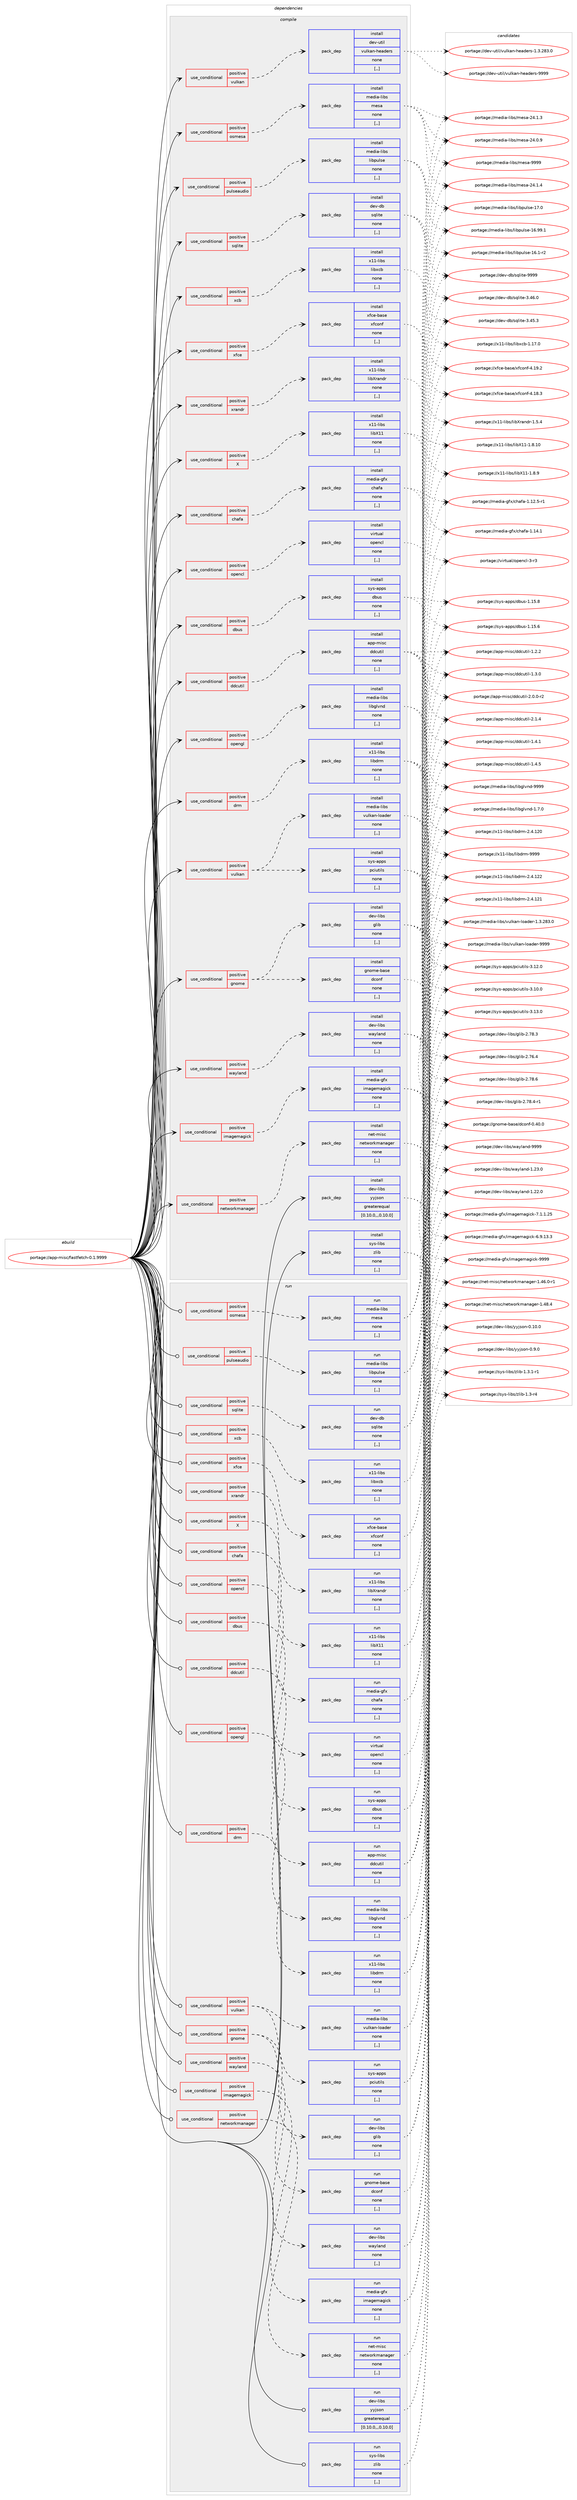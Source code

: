 digraph prolog {

# *************
# Graph options
# *************

newrank=true;
concentrate=true;
compound=true;
graph [rankdir=LR,fontname=Helvetica,fontsize=10,ranksep=1.5];#, ranksep=2.5, nodesep=0.2];
edge  [arrowhead=vee];
node  [fontname=Helvetica,fontsize=10];

# **********
# The ebuild
# **********

subgraph cluster_leftcol {
color=gray;
label=<<i>ebuild</i>>;
id [label="portage://app-misc/fastfetch-0.1.9999", color=red, width=4, href="../app-misc/fastfetch-0.1.9999.svg"];
}

# ****************
# The dependencies
# ****************

subgraph cluster_midcol {
color=gray;
label=<<i>dependencies</i>>;
subgraph cluster_compile {
fillcolor="#eeeeee";
style=filled;
label=<<i>compile</i>>;
subgraph cond11934 {
dependency41183 [label=<<TABLE BORDER="0" CELLBORDER="1" CELLSPACING="0" CELLPADDING="4"><TR><TD ROWSPAN="3" CELLPADDING="10">use_conditional</TD></TR><TR><TD>positive</TD></TR><TR><TD>X</TD></TR></TABLE>>, shape=none, color=red];
subgraph pack28857 {
dependency41184 [label=<<TABLE BORDER="0" CELLBORDER="1" CELLSPACING="0" CELLPADDING="4" WIDTH="220"><TR><TD ROWSPAN="6" CELLPADDING="30">pack_dep</TD></TR><TR><TD WIDTH="110">install</TD></TR><TR><TD>x11-libs</TD></TR><TR><TD>libX11</TD></TR><TR><TD>none</TD></TR><TR><TD>[,,]</TD></TR></TABLE>>, shape=none, color=blue];
}
dependency41183:e -> dependency41184:w [weight=20,style="dashed",arrowhead="vee"];
}
id:e -> dependency41183:w [weight=20,style="solid",arrowhead="vee"];
subgraph cond11935 {
dependency41185 [label=<<TABLE BORDER="0" CELLBORDER="1" CELLSPACING="0" CELLPADDING="4"><TR><TD ROWSPAN="3" CELLPADDING="10">use_conditional</TD></TR><TR><TD>positive</TD></TR><TR><TD>chafa</TD></TR></TABLE>>, shape=none, color=red];
subgraph pack28858 {
dependency41186 [label=<<TABLE BORDER="0" CELLBORDER="1" CELLSPACING="0" CELLPADDING="4" WIDTH="220"><TR><TD ROWSPAN="6" CELLPADDING="30">pack_dep</TD></TR><TR><TD WIDTH="110">install</TD></TR><TR><TD>media-gfx</TD></TR><TR><TD>chafa</TD></TR><TR><TD>none</TD></TR><TR><TD>[,,]</TD></TR></TABLE>>, shape=none, color=blue];
}
dependency41185:e -> dependency41186:w [weight=20,style="dashed",arrowhead="vee"];
}
id:e -> dependency41185:w [weight=20,style="solid",arrowhead="vee"];
subgraph cond11936 {
dependency41187 [label=<<TABLE BORDER="0" CELLBORDER="1" CELLSPACING="0" CELLPADDING="4"><TR><TD ROWSPAN="3" CELLPADDING="10">use_conditional</TD></TR><TR><TD>positive</TD></TR><TR><TD>dbus</TD></TR></TABLE>>, shape=none, color=red];
subgraph pack28859 {
dependency41188 [label=<<TABLE BORDER="0" CELLBORDER="1" CELLSPACING="0" CELLPADDING="4" WIDTH="220"><TR><TD ROWSPAN="6" CELLPADDING="30">pack_dep</TD></TR><TR><TD WIDTH="110">install</TD></TR><TR><TD>sys-apps</TD></TR><TR><TD>dbus</TD></TR><TR><TD>none</TD></TR><TR><TD>[,,]</TD></TR></TABLE>>, shape=none, color=blue];
}
dependency41187:e -> dependency41188:w [weight=20,style="dashed",arrowhead="vee"];
}
id:e -> dependency41187:w [weight=20,style="solid",arrowhead="vee"];
subgraph cond11937 {
dependency41189 [label=<<TABLE BORDER="0" CELLBORDER="1" CELLSPACING="0" CELLPADDING="4"><TR><TD ROWSPAN="3" CELLPADDING="10">use_conditional</TD></TR><TR><TD>positive</TD></TR><TR><TD>ddcutil</TD></TR></TABLE>>, shape=none, color=red];
subgraph pack28860 {
dependency41190 [label=<<TABLE BORDER="0" CELLBORDER="1" CELLSPACING="0" CELLPADDING="4" WIDTH="220"><TR><TD ROWSPAN="6" CELLPADDING="30">pack_dep</TD></TR><TR><TD WIDTH="110">install</TD></TR><TR><TD>app-misc</TD></TR><TR><TD>ddcutil</TD></TR><TR><TD>none</TD></TR><TR><TD>[,,]</TD></TR></TABLE>>, shape=none, color=blue];
}
dependency41189:e -> dependency41190:w [weight=20,style="dashed",arrowhead="vee"];
}
id:e -> dependency41189:w [weight=20,style="solid",arrowhead="vee"];
subgraph cond11938 {
dependency41191 [label=<<TABLE BORDER="0" CELLBORDER="1" CELLSPACING="0" CELLPADDING="4"><TR><TD ROWSPAN="3" CELLPADDING="10">use_conditional</TD></TR><TR><TD>positive</TD></TR><TR><TD>drm</TD></TR></TABLE>>, shape=none, color=red];
subgraph pack28861 {
dependency41192 [label=<<TABLE BORDER="0" CELLBORDER="1" CELLSPACING="0" CELLPADDING="4" WIDTH="220"><TR><TD ROWSPAN="6" CELLPADDING="30">pack_dep</TD></TR><TR><TD WIDTH="110">install</TD></TR><TR><TD>x11-libs</TD></TR><TR><TD>libdrm</TD></TR><TR><TD>none</TD></TR><TR><TD>[,,]</TD></TR></TABLE>>, shape=none, color=blue];
}
dependency41191:e -> dependency41192:w [weight=20,style="dashed",arrowhead="vee"];
}
id:e -> dependency41191:w [weight=20,style="solid",arrowhead="vee"];
subgraph cond11939 {
dependency41193 [label=<<TABLE BORDER="0" CELLBORDER="1" CELLSPACING="0" CELLPADDING="4"><TR><TD ROWSPAN="3" CELLPADDING="10">use_conditional</TD></TR><TR><TD>positive</TD></TR><TR><TD>gnome</TD></TR></TABLE>>, shape=none, color=red];
subgraph pack28862 {
dependency41194 [label=<<TABLE BORDER="0" CELLBORDER="1" CELLSPACING="0" CELLPADDING="4" WIDTH="220"><TR><TD ROWSPAN="6" CELLPADDING="30">pack_dep</TD></TR><TR><TD WIDTH="110">install</TD></TR><TR><TD>dev-libs</TD></TR><TR><TD>glib</TD></TR><TR><TD>none</TD></TR><TR><TD>[,,]</TD></TR></TABLE>>, shape=none, color=blue];
}
dependency41193:e -> dependency41194:w [weight=20,style="dashed",arrowhead="vee"];
subgraph pack28863 {
dependency41195 [label=<<TABLE BORDER="0" CELLBORDER="1" CELLSPACING="0" CELLPADDING="4" WIDTH="220"><TR><TD ROWSPAN="6" CELLPADDING="30">pack_dep</TD></TR><TR><TD WIDTH="110">install</TD></TR><TR><TD>gnome-base</TD></TR><TR><TD>dconf</TD></TR><TR><TD>none</TD></TR><TR><TD>[,,]</TD></TR></TABLE>>, shape=none, color=blue];
}
dependency41193:e -> dependency41195:w [weight=20,style="dashed",arrowhead="vee"];
}
id:e -> dependency41193:w [weight=20,style="solid",arrowhead="vee"];
subgraph cond11940 {
dependency41196 [label=<<TABLE BORDER="0" CELLBORDER="1" CELLSPACING="0" CELLPADDING="4"><TR><TD ROWSPAN="3" CELLPADDING="10">use_conditional</TD></TR><TR><TD>positive</TD></TR><TR><TD>imagemagick</TD></TR></TABLE>>, shape=none, color=red];
subgraph pack28864 {
dependency41197 [label=<<TABLE BORDER="0" CELLBORDER="1" CELLSPACING="0" CELLPADDING="4" WIDTH="220"><TR><TD ROWSPAN="6" CELLPADDING="30">pack_dep</TD></TR><TR><TD WIDTH="110">install</TD></TR><TR><TD>media-gfx</TD></TR><TR><TD>imagemagick</TD></TR><TR><TD>none</TD></TR><TR><TD>[,,]</TD></TR></TABLE>>, shape=none, color=blue];
}
dependency41196:e -> dependency41197:w [weight=20,style="dashed",arrowhead="vee"];
}
id:e -> dependency41196:w [weight=20,style="solid",arrowhead="vee"];
subgraph cond11941 {
dependency41198 [label=<<TABLE BORDER="0" CELLBORDER="1" CELLSPACING="0" CELLPADDING="4"><TR><TD ROWSPAN="3" CELLPADDING="10">use_conditional</TD></TR><TR><TD>positive</TD></TR><TR><TD>networkmanager</TD></TR></TABLE>>, shape=none, color=red];
subgraph pack28865 {
dependency41199 [label=<<TABLE BORDER="0" CELLBORDER="1" CELLSPACING="0" CELLPADDING="4" WIDTH="220"><TR><TD ROWSPAN="6" CELLPADDING="30">pack_dep</TD></TR><TR><TD WIDTH="110">install</TD></TR><TR><TD>net-misc</TD></TR><TR><TD>networkmanager</TD></TR><TR><TD>none</TD></TR><TR><TD>[,,]</TD></TR></TABLE>>, shape=none, color=blue];
}
dependency41198:e -> dependency41199:w [weight=20,style="dashed",arrowhead="vee"];
}
id:e -> dependency41198:w [weight=20,style="solid",arrowhead="vee"];
subgraph cond11942 {
dependency41200 [label=<<TABLE BORDER="0" CELLBORDER="1" CELLSPACING="0" CELLPADDING="4"><TR><TD ROWSPAN="3" CELLPADDING="10">use_conditional</TD></TR><TR><TD>positive</TD></TR><TR><TD>opencl</TD></TR></TABLE>>, shape=none, color=red];
subgraph pack28866 {
dependency41201 [label=<<TABLE BORDER="0" CELLBORDER="1" CELLSPACING="0" CELLPADDING="4" WIDTH="220"><TR><TD ROWSPAN="6" CELLPADDING="30">pack_dep</TD></TR><TR><TD WIDTH="110">install</TD></TR><TR><TD>virtual</TD></TR><TR><TD>opencl</TD></TR><TR><TD>none</TD></TR><TR><TD>[,,]</TD></TR></TABLE>>, shape=none, color=blue];
}
dependency41200:e -> dependency41201:w [weight=20,style="dashed",arrowhead="vee"];
}
id:e -> dependency41200:w [weight=20,style="solid",arrowhead="vee"];
subgraph cond11943 {
dependency41202 [label=<<TABLE BORDER="0" CELLBORDER="1" CELLSPACING="0" CELLPADDING="4"><TR><TD ROWSPAN="3" CELLPADDING="10">use_conditional</TD></TR><TR><TD>positive</TD></TR><TR><TD>opengl</TD></TR></TABLE>>, shape=none, color=red];
subgraph pack28867 {
dependency41203 [label=<<TABLE BORDER="0" CELLBORDER="1" CELLSPACING="0" CELLPADDING="4" WIDTH="220"><TR><TD ROWSPAN="6" CELLPADDING="30">pack_dep</TD></TR><TR><TD WIDTH="110">install</TD></TR><TR><TD>media-libs</TD></TR><TR><TD>libglvnd</TD></TR><TR><TD>none</TD></TR><TR><TD>[,,]</TD></TR></TABLE>>, shape=none, color=blue];
}
dependency41202:e -> dependency41203:w [weight=20,style="dashed",arrowhead="vee"];
}
id:e -> dependency41202:w [weight=20,style="solid",arrowhead="vee"];
subgraph cond11944 {
dependency41204 [label=<<TABLE BORDER="0" CELLBORDER="1" CELLSPACING="0" CELLPADDING="4"><TR><TD ROWSPAN="3" CELLPADDING="10">use_conditional</TD></TR><TR><TD>positive</TD></TR><TR><TD>osmesa</TD></TR></TABLE>>, shape=none, color=red];
subgraph pack28868 {
dependency41205 [label=<<TABLE BORDER="0" CELLBORDER="1" CELLSPACING="0" CELLPADDING="4" WIDTH="220"><TR><TD ROWSPAN="6" CELLPADDING="30">pack_dep</TD></TR><TR><TD WIDTH="110">install</TD></TR><TR><TD>media-libs</TD></TR><TR><TD>mesa</TD></TR><TR><TD>none</TD></TR><TR><TD>[,,]</TD></TR></TABLE>>, shape=none, color=blue];
}
dependency41204:e -> dependency41205:w [weight=20,style="dashed",arrowhead="vee"];
}
id:e -> dependency41204:w [weight=20,style="solid",arrowhead="vee"];
subgraph cond11945 {
dependency41206 [label=<<TABLE BORDER="0" CELLBORDER="1" CELLSPACING="0" CELLPADDING="4"><TR><TD ROWSPAN="3" CELLPADDING="10">use_conditional</TD></TR><TR><TD>positive</TD></TR><TR><TD>pulseaudio</TD></TR></TABLE>>, shape=none, color=red];
subgraph pack28869 {
dependency41207 [label=<<TABLE BORDER="0" CELLBORDER="1" CELLSPACING="0" CELLPADDING="4" WIDTH="220"><TR><TD ROWSPAN="6" CELLPADDING="30">pack_dep</TD></TR><TR><TD WIDTH="110">install</TD></TR><TR><TD>media-libs</TD></TR><TR><TD>libpulse</TD></TR><TR><TD>none</TD></TR><TR><TD>[,,]</TD></TR></TABLE>>, shape=none, color=blue];
}
dependency41206:e -> dependency41207:w [weight=20,style="dashed",arrowhead="vee"];
}
id:e -> dependency41206:w [weight=20,style="solid",arrowhead="vee"];
subgraph cond11946 {
dependency41208 [label=<<TABLE BORDER="0" CELLBORDER="1" CELLSPACING="0" CELLPADDING="4"><TR><TD ROWSPAN="3" CELLPADDING="10">use_conditional</TD></TR><TR><TD>positive</TD></TR><TR><TD>sqlite</TD></TR></TABLE>>, shape=none, color=red];
subgraph pack28870 {
dependency41209 [label=<<TABLE BORDER="0" CELLBORDER="1" CELLSPACING="0" CELLPADDING="4" WIDTH="220"><TR><TD ROWSPAN="6" CELLPADDING="30">pack_dep</TD></TR><TR><TD WIDTH="110">install</TD></TR><TR><TD>dev-db</TD></TR><TR><TD>sqlite</TD></TR><TR><TD>none</TD></TR><TR><TD>[,,]</TD></TR></TABLE>>, shape=none, color=blue];
}
dependency41208:e -> dependency41209:w [weight=20,style="dashed",arrowhead="vee"];
}
id:e -> dependency41208:w [weight=20,style="solid",arrowhead="vee"];
subgraph cond11947 {
dependency41210 [label=<<TABLE BORDER="0" CELLBORDER="1" CELLSPACING="0" CELLPADDING="4"><TR><TD ROWSPAN="3" CELLPADDING="10">use_conditional</TD></TR><TR><TD>positive</TD></TR><TR><TD>vulkan</TD></TR></TABLE>>, shape=none, color=red];
subgraph pack28871 {
dependency41211 [label=<<TABLE BORDER="0" CELLBORDER="1" CELLSPACING="0" CELLPADDING="4" WIDTH="220"><TR><TD ROWSPAN="6" CELLPADDING="30">pack_dep</TD></TR><TR><TD WIDTH="110">install</TD></TR><TR><TD>dev-util</TD></TR><TR><TD>vulkan-headers</TD></TR><TR><TD>none</TD></TR><TR><TD>[,,]</TD></TR></TABLE>>, shape=none, color=blue];
}
dependency41210:e -> dependency41211:w [weight=20,style="dashed",arrowhead="vee"];
}
id:e -> dependency41210:w [weight=20,style="solid",arrowhead="vee"];
subgraph cond11948 {
dependency41212 [label=<<TABLE BORDER="0" CELLBORDER="1" CELLSPACING="0" CELLPADDING="4"><TR><TD ROWSPAN="3" CELLPADDING="10">use_conditional</TD></TR><TR><TD>positive</TD></TR><TR><TD>vulkan</TD></TR></TABLE>>, shape=none, color=red];
subgraph pack28872 {
dependency41213 [label=<<TABLE BORDER="0" CELLBORDER="1" CELLSPACING="0" CELLPADDING="4" WIDTH="220"><TR><TD ROWSPAN="6" CELLPADDING="30">pack_dep</TD></TR><TR><TD WIDTH="110">install</TD></TR><TR><TD>media-libs</TD></TR><TR><TD>vulkan-loader</TD></TR><TR><TD>none</TD></TR><TR><TD>[,,]</TD></TR></TABLE>>, shape=none, color=blue];
}
dependency41212:e -> dependency41213:w [weight=20,style="dashed",arrowhead="vee"];
subgraph pack28873 {
dependency41214 [label=<<TABLE BORDER="0" CELLBORDER="1" CELLSPACING="0" CELLPADDING="4" WIDTH="220"><TR><TD ROWSPAN="6" CELLPADDING="30">pack_dep</TD></TR><TR><TD WIDTH="110">install</TD></TR><TR><TD>sys-apps</TD></TR><TR><TD>pciutils</TD></TR><TR><TD>none</TD></TR><TR><TD>[,,]</TD></TR></TABLE>>, shape=none, color=blue];
}
dependency41212:e -> dependency41214:w [weight=20,style="dashed",arrowhead="vee"];
}
id:e -> dependency41212:w [weight=20,style="solid",arrowhead="vee"];
subgraph cond11949 {
dependency41215 [label=<<TABLE BORDER="0" CELLBORDER="1" CELLSPACING="0" CELLPADDING="4"><TR><TD ROWSPAN="3" CELLPADDING="10">use_conditional</TD></TR><TR><TD>positive</TD></TR><TR><TD>wayland</TD></TR></TABLE>>, shape=none, color=red];
subgraph pack28874 {
dependency41216 [label=<<TABLE BORDER="0" CELLBORDER="1" CELLSPACING="0" CELLPADDING="4" WIDTH="220"><TR><TD ROWSPAN="6" CELLPADDING="30">pack_dep</TD></TR><TR><TD WIDTH="110">install</TD></TR><TR><TD>dev-libs</TD></TR><TR><TD>wayland</TD></TR><TR><TD>none</TD></TR><TR><TD>[,,]</TD></TR></TABLE>>, shape=none, color=blue];
}
dependency41215:e -> dependency41216:w [weight=20,style="dashed",arrowhead="vee"];
}
id:e -> dependency41215:w [weight=20,style="solid",arrowhead="vee"];
subgraph cond11950 {
dependency41217 [label=<<TABLE BORDER="0" CELLBORDER="1" CELLSPACING="0" CELLPADDING="4"><TR><TD ROWSPAN="3" CELLPADDING="10">use_conditional</TD></TR><TR><TD>positive</TD></TR><TR><TD>xcb</TD></TR></TABLE>>, shape=none, color=red];
subgraph pack28875 {
dependency41218 [label=<<TABLE BORDER="0" CELLBORDER="1" CELLSPACING="0" CELLPADDING="4" WIDTH="220"><TR><TD ROWSPAN="6" CELLPADDING="30">pack_dep</TD></TR><TR><TD WIDTH="110">install</TD></TR><TR><TD>x11-libs</TD></TR><TR><TD>libxcb</TD></TR><TR><TD>none</TD></TR><TR><TD>[,,]</TD></TR></TABLE>>, shape=none, color=blue];
}
dependency41217:e -> dependency41218:w [weight=20,style="dashed",arrowhead="vee"];
}
id:e -> dependency41217:w [weight=20,style="solid",arrowhead="vee"];
subgraph cond11951 {
dependency41219 [label=<<TABLE BORDER="0" CELLBORDER="1" CELLSPACING="0" CELLPADDING="4"><TR><TD ROWSPAN="3" CELLPADDING="10">use_conditional</TD></TR><TR><TD>positive</TD></TR><TR><TD>xfce</TD></TR></TABLE>>, shape=none, color=red];
subgraph pack28876 {
dependency41220 [label=<<TABLE BORDER="0" CELLBORDER="1" CELLSPACING="0" CELLPADDING="4" WIDTH="220"><TR><TD ROWSPAN="6" CELLPADDING="30">pack_dep</TD></TR><TR><TD WIDTH="110">install</TD></TR><TR><TD>xfce-base</TD></TR><TR><TD>xfconf</TD></TR><TR><TD>none</TD></TR><TR><TD>[,,]</TD></TR></TABLE>>, shape=none, color=blue];
}
dependency41219:e -> dependency41220:w [weight=20,style="dashed",arrowhead="vee"];
}
id:e -> dependency41219:w [weight=20,style="solid",arrowhead="vee"];
subgraph cond11952 {
dependency41221 [label=<<TABLE BORDER="0" CELLBORDER="1" CELLSPACING="0" CELLPADDING="4"><TR><TD ROWSPAN="3" CELLPADDING="10">use_conditional</TD></TR><TR><TD>positive</TD></TR><TR><TD>xrandr</TD></TR></TABLE>>, shape=none, color=red];
subgraph pack28877 {
dependency41222 [label=<<TABLE BORDER="0" CELLBORDER="1" CELLSPACING="0" CELLPADDING="4" WIDTH="220"><TR><TD ROWSPAN="6" CELLPADDING="30">pack_dep</TD></TR><TR><TD WIDTH="110">install</TD></TR><TR><TD>x11-libs</TD></TR><TR><TD>libXrandr</TD></TR><TR><TD>none</TD></TR><TR><TD>[,,]</TD></TR></TABLE>>, shape=none, color=blue];
}
dependency41221:e -> dependency41222:w [weight=20,style="dashed",arrowhead="vee"];
}
id:e -> dependency41221:w [weight=20,style="solid",arrowhead="vee"];
subgraph pack28878 {
dependency41223 [label=<<TABLE BORDER="0" CELLBORDER="1" CELLSPACING="0" CELLPADDING="4" WIDTH="220"><TR><TD ROWSPAN="6" CELLPADDING="30">pack_dep</TD></TR><TR><TD WIDTH="110">install</TD></TR><TR><TD>dev-libs</TD></TR><TR><TD>yyjson</TD></TR><TR><TD>greaterequal</TD></TR><TR><TD>[0.10.0,,,0.10.0]</TD></TR></TABLE>>, shape=none, color=blue];
}
id:e -> dependency41223:w [weight=20,style="solid",arrowhead="vee"];
subgraph pack28879 {
dependency41224 [label=<<TABLE BORDER="0" CELLBORDER="1" CELLSPACING="0" CELLPADDING="4" WIDTH="220"><TR><TD ROWSPAN="6" CELLPADDING="30">pack_dep</TD></TR><TR><TD WIDTH="110">install</TD></TR><TR><TD>sys-libs</TD></TR><TR><TD>zlib</TD></TR><TR><TD>none</TD></TR><TR><TD>[,,]</TD></TR></TABLE>>, shape=none, color=blue];
}
id:e -> dependency41224:w [weight=20,style="solid",arrowhead="vee"];
}
subgraph cluster_compileandrun {
fillcolor="#eeeeee";
style=filled;
label=<<i>compile and run</i>>;
}
subgraph cluster_run {
fillcolor="#eeeeee";
style=filled;
label=<<i>run</i>>;
subgraph cond11953 {
dependency41225 [label=<<TABLE BORDER="0" CELLBORDER="1" CELLSPACING="0" CELLPADDING="4"><TR><TD ROWSPAN="3" CELLPADDING="10">use_conditional</TD></TR><TR><TD>positive</TD></TR><TR><TD>X</TD></TR></TABLE>>, shape=none, color=red];
subgraph pack28880 {
dependency41226 [label=<<TABLE BORDER="0" CELLBORDER="1" CELLSPACING="0" CELLPADDING="4" WIDTH="220"><TR><TD ROWSPAN="6" CELLPADDING="30">pack_dep</TD></TR><TR><TD WIDTH="110">run</TD></TR><TR><TD>x11-libs</TD></TR><TR><TD>libX11</TD></TR><TR><TD>none</TD></TR><TR><TD>[,,]</TD></TR></TABLE>>, shape=none, color=blue];
}
dependency41225:e -> dependency41226:w [weight=20,style="dashed",arrowhead="vee"];
}
id:e -> dependency41225:w [weight=20,style="solid",arrowhead="odot"];
subgraph cond11954 {
dependency41227 [label=<<TABLE BORDER="0" CELLBORDER="1" CELLSPACING="0" CELLPADDING="4"><TR><TD ROWSPAN="3" CELLPADDING="10">use_conditional</TD></TR><TR><TD>positive</TD></TR><TR><TD>chafa</TD></TR></TABLE>>, shape=none, color=red];
subgraph pack28881 {
dependency41228 [label=<<TABLE BORDER="0" CELLBORDER="1" CELLSPACING="0" CELLPADDING="4" WIDTH="220"><TR><TD ROWSPAN="6" CELLPADDING="30">pack_dep</TD></TR><TR><TD WIDTH="110">run</TD></TR><TR><TD>media-gfx</TD></TR><TR><TD>chafa</TD></TR><TR><TD>none</TD></TR><TR><TD>[,,]</TD></TR></TABLE>>, shape=none, color=blue];
}
dependency41227:e -> dependency41228:w [weight=20,style="dashed",arrowhead="vee"];
}
id:e -> dependency41227:w [weight=20,style="solid",arrowhead="odot"];
subgraph cond11955 {
dependency41229 [label=<<TABLE BORDER="0" CELLBORDER="1" CELLSPACING="0" CELLPADDING="4"><TR><TD ROWSPAN="3" CELLPADDING="10">use_conditional</TD></TR><TR><TD>positive</TD></TR><TR><TD>dbus</TD></TR></TABLE>>, shape=none, color=red];
subgraph pack28882 {
dependency41230 [label=<<TABLE BORDER="0" CELLBORDER="1" CELLSPACING="0" CELLPADDING="4" WIDTH="220"><TR><TD ROWSPAN="6" CELLPADDING="30">pack_dep</TD></TR><TR><TD WIDTH="110">run</TD></TR><TR><TD>sys-apps</TD></TR><TR><TD>dbus</TD></TR><TR><TD>none</TD></TR><TR><TD>[,,]</TD></TR></TABLE>>, shape=none, color=blue];
}
dependency41229:e -> dependency41230:w [weight=20,style="dashed",arrowhead="vee"];
}
id:e -> dependency41229:w [weight=20,style="solid",arrowhead="odot"];
subgraph cond11956 {
dependency41231 [label=<<TABLE BORDER="0" CELLBORDER="1" CELLSPACING="0" CELLPADDING="4"><TR><TD ROWSPAN="3" CELLPADDING="10">use_conditional</TD></TR><TR><TD>positive</TD></TR><TR><TD>ddcutil</TD></TR></TABLE>>, shape=none, color=red];
subgraph pack28883 {
dependency41232 [label=<<TABLE BORDER="0" CELLBORDER="1" CELLSPACING="0" CELLPADDING="4" WIDTH="220"><TR><TD ROWSPAN="6" CELLPADDING="30">pack_dep</TD></TR><TR><TD WIDTH="110">run</TD></TR><TR><TD>app-misc</TD></TR><TR><TD>ddcutil</TD></TR><TR><TD>none</TD></TR><TR><TD>[,,]</TD></TR></TABLE>>, shape=none, color=blue];
}
dependency41231:e -> dependency41232:w [weight=20,style="dashed",arrowhead="vee"];
}
id:e -> dependency41231:w [weight=20,style="solid",arrowhead="odot"];
subgraph cond11957 {
dependency41233 [label=<<TABLE BORDER="0" CELLBORDER="1" CELLSPACING="0" CELLPADDING="4"><TR><TD ROWSPAN="3" CELLPADDING="10">use_conditional</TD></TR><TR><TD>positive</TD></TR><TR><TD>drm</TD></TR></TABLE>>, shape=none, color=red];
subgraph pack28884 {
dependency41234 [label=<<TABLE BORDER="0" CELLBORDER="1" CELLSPACING="0" CELLPADDING="4" WIDTH="220"><TR><TD ROWSPAN="6" CELLPADDING="30">pack_dep</TD></TR><TR><TD WIDTH="110">run</TD></TR><TR><TD>x11-libs</TD></TR><TR><TD>libdrm</TD></TR><TR><TD>none</TD></TR><TR><TD>[,,]</TD></TR></TABLE>>, shape=none, color=blue];
}
dependency41233:e -> dependency41234:w [weight=20,style="dashed",arrowhead="vee"];
}
id:e -> dependency41233:w [weight=20,style="solid",arrowhead="odot"];
subgraph cond11958 {
dependency41235 [label=<<TABLE BORDER="0" CELLBORDER="1" CELLSPACING="0" CELLPADDING="4"><TR><TD ROWSPAN="3" CELLPADDING="10">use_conditional</TD></TR><TR><TD>positive</TD></TR><TR><TD>gnome</TD></TR></TABLE>>, shape=none, color=red];
subgraph pack28885 {
dependency41236 [label=<<TABLE BORDER="0" CELLBORDER="1" CELLSPACING="0" CELLPADDING="4" WIDTH="220"><TR><TD ROWSPAN="6" CELLPADDING="30">pack_dep</TD></TR><TR><TD WIDTH="110">run</TD></TR><TR><TD>dev-libs</TD></TR><TR><TD>glib</TD></TR><TR><TD>none</TD></TR><TR><TD>[,,]</TD></TR></TABLE>>, shape=none, color=blue];
}
dependency41235:e -> dependency41236:w [weight=20,style="dashed",arrowhead="vee"];
subgraph pack28886 {
dependency41237 [label=<<TABLE BORDER="0" CELLBORDER="1" CELLSPACING="0" CELLPADDING="4" WIDTH="220"><TR><TD ROWSPAN="6" CELLPADDING="30">pack_dep</TD></TR><TR><TD WIDTH="110">run</TD></TR><TR><TD>gnome-base</TD></TR><TR><TD>dconf</TD></TR><TR><TD>none</TD></TR><TR><TD>[,,]</TD></TR></TABLE>>, shape=none, color=blue];
}
dependency41235:e -> dependency41237:w [weight=20,style="dashed",arrowhead="vee"];
}
id:e -> dependency41235:w [weight=20,style="solid",arrowhead="odot"];
subgraph cond11959 {
dependency41238 [label=<<TABLE BORDER="0" CELLBORDER="1" CELLSPACING="0" CELLPADDING="4"><TR><TD ROWSPAN="3" CELLPADDING="10">use_conditional</TD></TR><TR><TD>positive</TD></TR><TR><TD>imagemagick</TD></TR></TABLE>>, shape=none, color=red];
subgraph pack28887 {
dependency41239 [label=<<TABLE BORDER="0" CELLBORDER="1" CELLSPACING="0" CELLPADDING="4" WIDTH="220"><TR><TD ROWSPAN="6" CELLPADDING="30">pack_dep</TD></TR><TR><TD WIDTH="110">run</TD></TR><TR><TD>media-gfx</TD></TR><TR><TD>imagemagick</TD></TR><TR><TD>none</TD></TR><TR><TD>[,,]</TD></TR></TABLE>>, shape=none, color=blue];
}
dependency41238:e -> dependency41239:w [weight=20,style="dashed",arrowhead="vee"];
}
id:e -> dependency41238:w [weight=20,style="solid",arrowhead="odot"];
subgraph cond11960 {
dependency41240 [label=<<TABLE BORDER="0" CELLBORDER="1" CELLSPACING="0" CELLPADDING="4"><TR><TD ROWSPAN="3" CELLPADDING="10">use_conditional</TD></TR><TR><TD>positive</TD></TR><TR><TD>networkmanager</TD></TR></TABLE>>, shape=none, color=red];
subgraph pack28888 {
dependency41241 [label=<<TABLE BORDER="0" CELLBORDER="1" CELLSPACING="0" CELLPADDING="4" WIDTH="220"><TR><TD ROWSPAN="6" CELLPADDING="30">pack_dep</TD></TR><TR><TD WIDTH="110">run</TD></TR><TR><TD>net-misc</TD></TR><TR><TD>networkmanager</TD></TR><TR><TD>none</TD></TR><TR><TD>[,,]</TD></TR></TABLE>>, shape=none, color=blue];
}
dependency41240:e -> dependency41241:w [weight=20,style="dashed",arrowhead="vee"];
}
id:e -> dependency41240:w [weight=20,style="solid",arrowhead="odot"];
subgraph cond11961 {
dependency41242 [label=<<TABLE BORDER="0" CELLBORDER="1" CELLSPACING="0" CELLPADDING="4"><TR><TD ROWSPAN="3" CELLPADDING="10">use_conditional</TD></TR><TR><TD>positive</TD></TR><TR><TD>opencl</TD></TR></TABLE>>, shape=none, color=red];
subgraph pack28889 {
dependency41243 [label=<<TABLE BORDER="0" CELLBORDER="1" CELLSPACING="0" CELLPADDING="4" WIDTH="220"><TR><TD ROWSPAN="6" CELLPADDING="30">pack_dep</TD></TR><TR><TD WIDTH="110">run</TD></TR><TR><TD>virtual</TD></TR><TR><TD>opencl</TD></TR><TR><TD>none</TD></TR><TR><TD>[,,]</TD></TR></TABLE>>, shape=none, color=blue];
}
dependency41242:e -> dependency41243:w [weight=20,style="dashed",arrowhead="vee"];
}
id:e -> dependency41242:w [weight=20,style="solid",arrowhead="odot"];
subgraph cond11962 {
dependency41244 [label=<<TABLE BORDER="0" CELLBORDER="1" CELLSPACING="0" CELLPADDING="4"><TR><TD ROWSPAN="3" CELLPADDING="10">use_conditional</TD></TR><TR><TD>positive</TD></TR><TR><TD>opengl</TD></TR></TABLE>>, shape=none, color=red];
subgraph pack28890 {
dependency41245 [label=<<TABLE BORDER="0" CELLBORDER="1" CELLSPACING="0" CELLPADDING="4" WIDTH="220"><TR><TD ROWSPAN="6" CELLPADDING="30">pack_dep</TD></TR><TR><TD WIDTH="110">run</TD></TR><TR><TD>media-libs</TD></TR><TR><TD>libglvnd</TD></TR><TR><TD>none</TD></TR><TR><TD>[,,]</TD></TR></TABLE>>, shape=none, color=blue];
}
dependency41244:e -> dependency41245:w [weight=20,style="dashed",arrowhead="vee"];
}
id:e -> dependency41244:w [weight=20,style="solid",arrowhead="odot"];
subgraph cond11963 {
dependency41246 [label=<<TABLE BORDER="0" CELLBORDER="1" CELLSPACING="0" CELLPADDING="4"><TR><TD ROWSPAN="3" CELLPADDING="10">use_conditional</TD></TR><TR><TD>positive</TD></TR><TR><TD>osmesa</TD></TR></TABLE>>, shape=none, color=red];
subgraph pack28891 {
dependency41247 [label=<<TABLE BORDER="0" CELLBORDER="1" CELLSPACING="0" CELLPADDING="4" WIDTH="220"><TR><TD ROWSPAN="6" CELLPADDING="30">pack_dep</TD></TR><TR><TD WIDTH="110">run</TD></TR><TR><TD>media-libs</TD></TR><TR><TD>mesa</TD></TR><TR><TD>none</TD></TR><TR><TD>[,,]</TD></TR></TABLE>>, shape=none, color=blue];
}
dependency41246:e -> dependency41247:w [weight=20,style="dashed",arrowhead="vee"];
}
id:e -> dependency41246:w [weight=20,style="solid",arrowhead="odot"];
subgraph cond11964 {
dependency41248 [label=<<TABLE BORDER="0" CELLBORDER="1" CELLSPACING="0" CELLPADDING="4"><TR><TD ROWSPAN="3" CELLPADDING="10">use_conditional</TD></TR><TR><TD>positive</TD></TR><TR><TD>pulseaudio</TD></TR></TABLE>>, shape=none, color=red];
subgraph pack28892 {
dependency41249 [label=<<TABLE BORDER="0" CELLBORDER="1" CELLSPACING="0" CELLPADDING="4" WIDTH="220"><TR><TD ROWSPAN="6" CELLPADDING="30">pack_dep</TD></TR><TR><TD WIDTH="110">run</TD></TR><TR><TD>media-libs</TD></TR><TR><TD>libpulse</TD></TR><TR><TD>none</TD></TR><TR><TD>[,,]</TD></TR></TABLE>>, shape=none, color=blue];
}
dependency41248:e -> dependency41249:w [weight=20,style="dashed",arrowhead="vee"];
}
id:e -> dependency41248:w [weight=20,style="solid",arrowhead="odot"];
subgraph cond11965 {
dependency41250 [label=<<TABLE BORDER="0" CELLBORDER="1" CELLSPACING="0" CELLPADDING="4"><TR><TD ROWSPAN="3" CELLPADDING="10">use_conditional</TD></TR><TR><TD>positive</TD></TR><TR><TD>sqlite</TD></TR></TABLE>>, shape=none, color=red];
subgraph pack28893 {
dependency41251 [label=<<TABLE BORDER="0" CELLBORDER="1" CELLSPACING="0" CELLPADDING="4" WIDTH="220"><TR><TD ROWSPAN="6" CELLPADDING="30">pack_dep</TD></TR><TR><TD WIDTH="110">run</TD></TR><TR><TD>dev-db</TD></TR><TR><TD>sqlite</TD></TR><TR><TD>none</TD></TR><TR><TD>[,,]</TD></TR></TABLE>>, shape=none, color=blue];
}
dependency41250:e -> dependency41251:w [weight=20,style="dashed",arrowhead="vee"];
}
id:e -> dependency41250:w [weight=20,style="solid",arrowhead="odot"];
subgraph cond11966 {
dependency41252 [label=<<TABLE BORDER="0" CELLBORDER="1" CELLSPACING="0" CELLPADDING="4"><TR><TD ROWSPAN="3" CELLPADDING="10">use_conditional</TD></TR><TR><TD>positive</TD></TR><TR><TD>vulkan</TD></TR></TABLE>>, shape=none, color=red];
subgraph pack28894 {
dependency41253 [label=<<TABLE BORDER="0" CELLBORDER="1" CELLSPACING="0" CELLPADDING="4" WIDTH="220"><TR><TD ROWSPAN="6" CELLPADDING="30">pack_dep</TD></TR><TR><TD WIDTH="110">run</TD></TR><TR><TD>media-libs</TD></TR><TR><TD>vulkan-loader</TD></TR><TR><TD>none</TD></TR><TR><TD>[,,]</TD></TR></TABLE>>, shape=none, color=blue];
}
dependency41252:e -> dependency41253:w [weight=20,style="dashed",arrowhead="vee"];
subgraph pack28895 {
dependency41254 [label=<<TABLE BORDER="0" CELLBORDER="1" CELLSPACING="0" CELLPADDING="4" WIDTH="220"><TR><TD ROWSPAN="6" CELLPADDING="30">pack_dep</TD></TR><TR><TD WIDTH="110">run</TD></TR><TR><TD>sys-apps</TD></TR><TR><TD>pciutils</TD></TR><TR><TD>none</TD></TR><TR><TD>[,,]</TD></TR></TABLE>>, shape=none, color=blue];
}
dependency41252:e -> dependency41254:w [weight=20,style="dashed",arrowhead="vee"];
}
id:e -> dependency41252:w [weight=20,style="solid",arrowhead="odot"];
subgraph cond11967 {
dependency41255 [label=<<TABLE BORDER="0" CELLBORDER="1" CELLSPACING="0" CELLPADDING="4"><TR><TD ROWSPAN="3" CELLPADDING="10">use_conditional</TD></TR><TR><TD>positive</TD></TR><TR><TD>wayland</TD></TR></TABLE>>, shape=none, color=red];
subgraph pack28896 {
dependency41256 [label=<<TABLE BORDER="0" CELLBORDER="1" CELLSPACING="0" CELLPADDING="4" WIDTH="220"><TR><TD ROWSPAN="6" CELLPADDING="30">pack_dep</TD></TR><TR><TD WIDTH="110">run</TD></TR><TR><TD>dev-libs</TD></TR><TR><TD>wayland</TD></TR><TR><TD>none</TD></TR><TR><TD>[,,]</TD></TR></TABLE>>, shape=none, color=blue];
}
dependency41255:e -> dependency41256:w [weight=20,style="dashed",arrowhead="vee"];
}
id:e -> dependency41255:w [weight=20,style="solid",arrowhead="odot"];
subgraph cond11968 {
dependency41257 [label=<<TABLE BORDER="0" CELLBORDER="1" CELLSPACING="0" CELLPADDING="4"><TR><TD ROWSPAN="3" CELLPADDING="10">use_conditional</TD></TR><TR><TD>positive</TD></TR><TR><TD>xcb</TD></TR></TABLE>>, shape=none, color=red];
subgraph pack28897 {
dependency41258 [label=<<TABLE BORDER="0" CELLBORDER="1" CELLSPACING="0" CELLPADDING="4" WIDTH="220"><TR><TD ROWSPAN="6" CELLPADDING="30">pack_dep</TD></TR><TR><TD WIDTH="110">run</TD></TR><TR><TD>x11-libs</TD></TR><TR><TD>libxcb</TD></TR><TR><TD>none</TD></TR><TR><TD>[,,]</TD></TR></TABLE>>, shape=none, color=blue];
}
dependency41257:e -> dependency41258:w [weight=20,style="dashed",arrowhead="vee"];
}
id:e -> dependency41257:w [weight=20,style="solid",arrowhead="odot"];
subgraph cond11969 {
dependency41259 [label=<<TABLE BORDER="0" CELLBORDER="1" CELLSPACING="0" CELLPADDING="4"><TR><TD ROWSPAN="3" CELLPADDING="10">use_conditional</TD></TR><TR><TD>positive</TD></TR><TR><TD>xfce</TD></TR></TABLE>>, shape=none, color=red];
subgraph pack28898 {
dependency41260 [label=<<TABLE BORDER="0" CELLBORDER="1" CELLSPACING="0" CELLPADDING="4" WIDTH="220"><TR><TD ROWSPAN="6" CELLPADDING="30">pack_dep</TD></TR><TR><TD WIDTH="110">run</TD></TR><TR><TD>xfce-base</TD></TR><TR><TD>xfconf</TD></TR><TR><TD>none</TD></TR><TR><TD>[,,]</TD></TR></TABLE>>, shape=none, color=blue];
}
dependency41259:e -> dependency41260:w [weight=20,style="dashed",arrowhead="vee"];
}
id:e -> dependency41259:w [weight=20,style="solid",arrowhead="odot"];
subgraph cond11970 {
dependency41261 [label=<<TABLE BORDER="0" CELLBORDER="1" CELLSPACING="0" CELLPADDING="4"><TR><TD ROWSPAN="3" CELLPADDING="10">use_conditional</TD></TR><TR><TD>positive</TD></TR><TR><TD>xrandr</TD></TR></TABLE>>, shape=none, color=red];
subgraph pack28899 {
dependency41262 [label=<<TABLE BORDER="0" CELLBORDER="1" CELLSPACING="0" CELLPADDING="4" WIDTH="220"><TR><TD ROWSPAN="6" CELLPADDING="30">pack_dep</TD></TR><TR><TD WIDTH="110">run</TD></TR><TR><TD>x11-libs</TD></TR><TR><TD>libXrandr</TD></TR><TR><TD>none</TD></TR><TR><TD>[,,]</TD></TR></TABLE>>, shape=none, color=blue];
}
dependency41261:e -> dependency41262:w [weight=20,style="dashed",arrowhead="vee"];
}
id:e -> dependency41261:w [weight=20,style="solid",arrowhead="odot"];
subgraph pack28900 {
dependency41263 [label=<<TABLE BORDER="0" CELLBORDER="1" CELLSPACING="0" CELLPADDING="4" WIDTH="220"><TR><TD ROWSPAN="6" CELLPADDING="30">pack_dep</TD></TR><TR><TD WIDTH="110">run</TD></TR><TR><TD>dev-libs</TD></TR><TR><TD>yyjson</TD></TR><TR><TD>greaterequal</TD></TR><TR><TD>[0.10.0,,,0.10.0]</TD></TR></TABLE>>, shape=none, color=blue];
}
id:e -> dependency41263:w [weight=20,style="solid",arrowhead="odot"];
subgraph pack28901 {
dependency41264 [label=<<TABLE BORDER="0" CELLBORDER="1" CELLSPACING="0" CELLPADDING="4" WIDTH="220"><TR><TD ROWSPAN="6" CELLPADDING="30">pack_dep</TD></TR><TR><TD WIDTH="110">run</TD></TR><TR><TD>sys-libs</TD></TR><TR><TD>zlib</TD></TR><TR><TD>none</TD></TR><TR><TD>[,,]</TD></TR></TABLE>>, shape=none, color=blue];
}
id:e -> dependency41264:w [weight=20,style="solid",arrowhead="odot"];
}
}

# **************
# The candidates
# **************

subgraph cluster_choices {
rank=same;
color=gray;
label=<<i>candidates</i>>;

subgraph choice28857 {
color=black;
nodesep=1;
choice12049494510810598115471081059888494945494656464948 [label="portage://x11-libs/libX11-1.8.10", color=red, width=4,href="../x11-libs/libX11-1.8.10.svg"];
choice120494945108105981154710810598884949454946564657 [label="portage://x11-libs/libX11-1.8.9", color=red, width=4,href="../x11-libs/libX11-1.8.9.svg"];
dependency41184:e -> choice12049494510810598115471081059888494945494656464948:w [style=dotted,weight="100"];
dependency41184:e -> choice120494945108105981154710810598884949454946564657:w [style=dotted,weight="100"];
}
subgraph choice28858 {
color=black;
nodesep=1;
choice10910110010597451031021204799104971029745494649524649 [label="portage://media-gfx/chafa-1.14.1", color=red, width=4,href="../media-gfx/chafa-1.14.1.svg"];
choice109101100105974510310212047991049710297454946495046534511449 [label="portage://media-gfx/chafa-1.12.5-r1", color=red, width=4,href="../media-gfx/chafa-1.12.5-r1.svg"];
dependency41186:e -> choice10910110010597451031021204799104971029745494649524649:w [style=dotted,weight="100"];
dependency41186:e -> choice109101100105974510310212047991049710297454946495046534511449:w [style=dotted,weight="100"];
}
subgraph choice28859 {
color=black;
nodesep=1;
choice1151211154597112112115471009811711545494649534656 [label="portage://sys-apps/dbus-1.15.8", color=red, width=4,href="../sys-apps/dbus-1.15.8.svg"];
choice1151211154597112112115471009811711545494649534654 [label="portage://sys-apps/dbus-1.15.6", color=red, width=4,href="../sys-apps/dbus-1.15.6.svg"];
dependency41188:e -> choice1151211154597112112115471009811711545494649534656:w [style=dotted,weight="100"];
dependency41188:e -> choice1151211154597112112115471009811711545494649534654:w [style=dotted,weight="100"];
}
subgraph choice28860 {
color=black;
nodesep=1;
choice9711211245109105115994710010099117116105108455046494652 [label="portage://app-misc/ddcutil-2.1.4", color=red, width=4,href="../app-misc/ddcutil-2.1.4.svg"];
choice97112112451091051159947100100991171161051084550464846484511450 [label="portage://app-misc/ddcutil-2.0.0-r2", color=red, width=4,href="../app-misc/ddcutil-2.0.0-r2.svg"];
choice9711211245109105115994710010099117116105108454946524653 [label="portage://app-misc/ddcutil-1.4.5", color=red, width=4,href="../app-misc/ddcutil-1.4.5.svg"];
choice9711211245109105115994710010099117116105108454946524649 [label="portage://app-misc/ddcutil-1.4.1", color=red, width=4,href="../app-misc/ddcutil-1.4.1.svg"];
choice9711211245109105115994710010099117116105108454946514648 [label="portage://app-misc/ddcutil-1.3.0", color=red, width=4,href="../app-misc/ddcutil-1.3.0.svg"];
choice9711211245109105115994710010099117116105108454946504650 [label="portage://app-misc/ddcutil-1.2.2", color=red, width=4,href="../app-misc/ddcutil-1.2.2.svg"];
dependency41190:e -> choice9711211245109105115994710010099117116105108455046494652:w [style=dotted,weight="100"];
dependency41190:e -> choice97112112451091051159947100100991171161051084550464846484511450:w [style=dotted,weight="100"];
dependency41190:e -> choice9711211245109105115994710010099117116105108454946524653:w [style=dotted,weight="100"];
dependency41190:e -> choice9711211245109105115994710010099117116105108454946524649:w [style=dotted,weight="100"];
dependency41190:e -> choice9711211245109105115994710010099117116105108454946514648:w [style=dotted,weight="100"];
dependency41190:e -> choice9711211245109105115994710010099117116105108454946504650:w [style=dotted,weight="100"];
}
subgraph choice28861 {
color=black;
nodesep=1;
choice1204949451081059811547108105981001141094557575757 [label="portage://x11-libs/libdrm-9999", color=red, width=4,href="../x11-libs/libdrm-9999.svg"];
choice1204949451081059811547108105981001141094550465246495050 [label="portage://x11-libs/libdrm-2.4.122", color=red, width=4,href="../x11-libs/libdrm-2.4.122.svg"];
choice1204949451081059811547108105981001141094550465246495049 [label="portage://x11-libs/libdrm-2.4.121", color=red, width=4,href="../x11-libs/libdrm-2.4.121.svg"];
choice1204949451081059811547108105981001141094550465246495048 [label="portage://x11-libs/libdrm-2.4.120", color=red, width=4,href="../x11-libs/libdrm-2.4.120.svg"];
dependency41192:e -> choice1204949451081059811547108105981001141094557575757:w [style=dotted,weight="100"];
dependency41192:e -> choice1204949451081059811547108105981001141094550465246495050:w [style=dotted,weight="100"];
dependency41192:e -> choice1204949451081059811547108105981001141094550465246495049:w [style=dotted,weight="100"];
dependency41192:e -> choice1204949451081059811547108105981001141094550465246495048:w [style=dotted,weight="100"];
}
subgraph choice28862 {
color=black;
nodesep=1;
choice1001011184510810598115471031081059845504655564654 [label="portage://dev-libs/glib-2.78.6", color=red, width=4,href="../dev-libs/glib-2.78.6.svg"];
choice10010111845108105981154710310810598455046555646524511449 [label="portage://dev-libs/glib-2.78.4-r1", color=red, width=4,href="../dev-libs/glib-2.78.4-r1.svg"];
choice1001011184510810598115471031081059845504655564651 [label="portage://dev-libs/glib-2.78.3", color=red, width=4,href="../dev-libs/glib-2.78.3.svg"];
choice1001011184510810598115471031081059845504655544652 [label="portage://dev-libs/glib-2.76.4", color=red, width=4,href="../dev-libs/glib-2.76.4.svg"];
dependency41194:e -> choice1001011184510810598115471031081059845504655564654:w [style=dotted,weight="100"];
dependency41194:e -> choice10010111845108105981154710310810598455046555646524511449:w [style=dotted,weight="100"];
dependency41194:e -> choice1001011184510810598115471031081059845504655564651:w [style=dotted,weight="100"];
dependency41194:e -> choice1001011184510810598115471031081059845504655544652:w [style=dotted,weight="100"];
}
subgraph choice28863 {
color=black;
nodesep=1;
choice103110111109101459897115101471009911111010245484652484648 [label="portage://gnome-base/dconf-0.40.0", color=red, width=4,href="../gnome-base/dconf-0.40.0.svg"];
dependency41195:e -> choice103110111109101459897115101471009911111010245484652484648:w [style=dotted,weight="100"];
}
subgraph choice28864 {
color=black;
nodesep=1;
choice1091011001059745103102120471051099710310110997103105991074557575757 [label="portage://media-gfx/imagemagick-9999", color=red, width=4,href="../media-gfx/imagemagick-9999.svg"];
choice109101100105974510310212047105109971031011099710310599107455546494649465053 [label="portage://media-gfx/imagemagick-7.1.1.25", color=red, width=4,href="../media-gfx/imagemagick-7.1.1.25.svg"];
choice109101100105974510310212047105109971031011099710310599107455446574649514651 [label="portage://media-gfx/imagemagick-6.9.13.3", color=red, width=4,href="../media-gfx/imagemagick-6.9.13.3.svg"];
dependency41197:e -> choice1091011001059745103102120471051099710310110997103105991074557575757:w [style=dotted,weight="100"];
dependency41197:e -> choice109101100105974510310212047105109971031011099710310599107455546494649465053:w [style=dotted,weight="100"];
dependency41197:e -> choice109101100105974510310212047105109971031011099710310599107455446574649514651:w [style=dotted,weight="100"];
}
subgraph choice28865 {
color=black;
nodesep=1;
choice110101116451091051159947110101116119111114107109971109710310111445494652564652 [label="portage://net-misc/networkmanager-1.48.4", color=red, width=4,href="../net-misc/networkmanager-1.48.4.svg"];
choice1101011164510910511599471101011161191111141071099711097103101114454946525446484511449 [label="portage://net-misc/networkmanager-1.46.0-r1", color=red, width=4,href="../net-misc/networkmanager-1.46.0-r1.svg"];
dependency41199:e -> choice110101116451091051159947110101116119111114107109971109710310111445494652564652:w [style=dotted,weight="100"];
dependency41199:e -> choice1101011164510910511599471101011161191111141071099711097103101114454946525446484511449:w [style=dotted,weight="100"];
}
subgraph choice28866 {
color=black;
nodesep=1;
choice11810511411611797108471111121011109910845514511451 [label="portage://virtual/opencl-3-r3", color=red, width=4,href="../virtual/opencl-3-r3.svg"];
dependency41201:e -> choice11810511411611797108471111121011109910845514511451:w [style=dotted,weight="100"];
}
subgraph choice28867 {
color=black;
nodesep=1;
choice10910110010597451081059811547108105981031081181101004557575757 [label="portage://media-libs/libglvnd-9999", color=red, width=4,href="../media-libs/libglvnd-9999.svg"];
choice1091011001059745108105981154710810598103108118110100454946554648 [label="portage://media-libs/libglvnd-1.7.0", color=red, width=4,href="../media-libs/libglvnd-1.7.0.svg"];
dependency41203:e -> choice10910110010597451081059811547108105981031081181101004557575757:w [style=dotted,weight="100"];
dependency41203:e -> choice1091011001059745108105981154710810598103108118110100454946554648:w [style=dotted,weight="100"];
}
subgraph choice28868 {
color=black;
nodesep=1;
choice10910110010597451081059811547109101115974557575757 [label="portage://media-libs/mesa-9999", color=red, width=4,href="../media-libs/mesa-9999.svg"];
choice109101100105974510810598115471091011159745505246494652 [label="portage://media-libs/mesa-24.1.4", color=red, width=4,href="../media-libs/mesa-24.1.4.svg"];
choice109101100105974510810598115471091011159745505246494651 [label="portage://media-libs/mesa-24.1.3", color=red, width=4,href="../media-libs/mesa-24.1.3.svg"];
choice109101100105974510810598115471091011159745505246484657 [label="portage://media-libs/mesa-24.0.9", color=red, width=4,href="../media-libs/mesa-24.0.9.svg"];
dependency41205:e -> choice10910110010597451081059811547109101115974557575757:w [style=dotted,weight="100"];
dependency41205:e -> choice109101100105974510810598115471091011159745505246494652:w [style=dotted,weight="100"];
dependency41205:e -> choice109101100105974510810598115471091011159745505246494651:w [style=dotted,weight="100"];
dependency41205:e -> choice109101100105974510810598115471091011159745505246484657:w [style=dotted,weight="100"];
}
subgraph choice28869 {
color=black;
nodesep=1;
choice10910110010597451081059811547108105981121171081151014549554648 [label="portage://media-libs/libpulse-17.0", color=red, width=4,href="../media-libs/libpulse-17.0.svg"];
choice10910110010597451081059811547108105981121171081151014549544657574649 [label="portage://media-libs/libpulse-16.99.1", color=red, width=4,href="../media-libs/libpulse-16.99.1.svg"];
choice109101100105974510810598115471081059811211710811510145495446494511450 [label="portage://media-libs/libpulse-16.1-r2", color=red, width=4,href="../media-libs/libpulse-16.1-r2.svg"];
dependency41207:e -> choice10910110010597451081059811547108105981121171081151014549554648:w [style=dotted,weight="100"];
dependency41207:e -> choice10910110010597451081059811547108105981121171081151014549544657574649:w [style=dotted,weight="100"];
dependency41207:e -> choice109101100105974510810598115471081059811211710811510145495446494511450:w [style=dotted,weight="100"];
}
subgraph choice28870 {
color=black;
nodesep=1;
choice1001011184510098471151131081051161014557575757 [label="portage://dev-db/sqlite-9999", color=red, width=4,href="../dev-db/sqlite-9999.svg"];
choice10010111845100984711511310810511610145514652544648 [label="portage://dev-db/sqlite-3.46.0", color=red, width=4,href="../dev-db/sqlite-3.46.0.svg"];
choice10010111845100984711511310810511610145514652534651 [label="portage://dev-db/sqlite-3.45.3", color=red, width=4,href="../dev-db/sqlite-3.45.3.svg"];
dependency41209:e -> choice1001011184510098471151131081051161014557575757:w [style=dotted,weight="100"];
dependency41209:e -> choice10010111845100984711511310810511610145514652544648:w [style=dotted,weight="100"];
dependency41209:e -> choice10010111845100984711511310810511610145514652534651:w [style=dotted,weight="100"];
}
subgraph choice28871 {
color=black;
nodesep=1;
choice10010111845117116105108471181171081079711045104101971001011141154557575757 [label="portage://dev-util/vulkan-headers-9999", color=red, width=4,href="../dev-util/vulkan-headers-9999.svg"];
choice100101118451171161051084711811710810797110451041019710010111411545494651465056514648 [label="portage://dev-util/vulkan-headers-1.3.283.0", color=red, width=4,href="../dev-util/vulkan-headers-1.3.283.0.svg"];
dependency41211:e -> choice10010111845117116105108471181171081079711045104101971001011141154557575757:w [style=dotted,weight="100"];
dependency41211:e -> choice100101118451171161051084711811710810797110451041019710010111411545494651465056514648:w [style=dotted,weight="100"];
}
subgraph choice28872 {
color=black;
nodesep=1;
choice109101100105974510810598115471181171081079711045108111971001011144557575757 [label="portage://media-libs/vulkan-loader-9999", color=red, width=4,href="../media-libs/vulkan-loader-9999.svg"];
choice1091011001059745108105981154711811710810797110451081119710010111445494651465056514648 [label="portage://media-libs/vulkan-loader-1.3.283.0", color=red, width=4,href="../media-libs/vulkan-loader-1.3.283.0.svg"];
dependency41213:e -> choice109101100105974510810598115471181171081079711045108111971001011144557575757:w [style=dotted,weight="100"];
dependency41213:e -> choice1091011001059745108105981154711811710810797110451081119710010111445494651465056514648:w [style=dotted,weight="100"];
}
subgraph choice28873 {
color=black;
nodesep=1;
choice1151211154597112112115471129910511711610510811545514649514648 [label="portage://sys-apps/pciutils-3.13.0", color=red, width=4,href="../sys-apps/pciutils-3.13.0.svg"];
choice1151211154597112112115471129910511711610510811545514649504648 [label="portage://sys-apps/pciutils-3.12.0", color=red, width=4,href="../sys-apps/pciutils-3.12.0.svg"];
choice1151211154597112112115471129910511711610510811545514649484648 [label="portage://sys-apps/pciutils-3.10.0", color=red, width=4,href="../sys-apps/pciutils-3.10.0.svg"];
dependency41214:e -> choice1151211154597112112115471129910511711610510811545514649514648:w [style=dotted,weight="100"];
dependency41214:e -> choice1151211154597112112115471129910511711610510811545514649504648:w [style=dotted,weight="100"];
dependency41214:e -> choice1151211154597112112115471129910511711610510811545514649484648:w [style=dotted,weight="100"];
}
subgraph choice28874 {
color=black;
nodesep=1;
choice10010111845108105981154711997121108971101004557575757 [label="portage://dev-libs/wayland-9999", color=red, width=4,href="../dev-libs/wayland-9999.svg"];
choice100101118451081059811547119971211089711010045494650514648 [label="portage://dev-libs/wayland-1.23.0", color=red, width=4,href="../dev-libs/wayland-1.23.0.svg"];
choice100101118451081059811547119971211089711010045494650504648 [label="portage://dev-libs/wayland-1.22.0", color=red, width=4,href="../dev-libs/wayland-1.22.0.svg"];
dependency41216:e -> choice10010111845108105981154711997121108971101004557575757:w [style=dotted,weight="100"];
dependency41216:e -> choice100101118451081059811547119971211089711010045494650514648:w [style=dotted,weight="100"];
dependency41216:e -> choice100101118451081059811547119971211089711010045494650504648:w [style=dotted,weight="100"];
}
subgraph choice28875 {
color=black;
nodesep=1;
choice120494945108105981154710810598120999845494649554648 [label="portage://x11-libs/libxcb-1.17.0", color=red, width=4,href="../x11-libs/libxcb-1.17.0.svg"];
dependency41218:e -> choice120494945108105981154710810598120999845494649554648:w [style=dotted,weight="100"];
}
subgraph choice28876 {
color=black;
nodesep=1;
choice12010299101459897115101471201029911111010245524649574650 [label="portage://xfce-base/xfconf-4.19.2", color=red, width=4,href="../xfce-base/xfconf-4.19.2.svg"];
choice12010299101459897115101471201029911111010245524649564651 [label="portage://xfce-base/xfconf-4.18.3", color=red, width=4,href="../xfce-base/xfconf-4.18.3.svg"];
dependency41220:e -> choice12010299101459897115101471201029911111010245524649574650:w [style=dotted,weight="100"];
dependency41220:e -> choice12010299101459897115101471201029911111010245524649564651:w [style=dotted,weight="100"];
}
subgraph choice28877 {
color=black;
nodesep=1;
choice1204949451081059811547108105988811497110100114454946534652 [label="portage://x11-libs/libXrandr-1.5.4", color=red, width=4,href="../x11-libs/libXrandr-1.5.4.svg"];
dependency41222:e -> choice1204949451081059811547108105988811497110100114454946534652:w [style=dotted,weight="100"];
}
subgraph choice28878 {
color=black;
nodesep=1;
choice10010111845108105981154712112110611511111045484649484648 [label="portage://dev-libs/yyjson-0.10.0", color=red, width=4,href="../dev-libs/yyjson-0.10.0.svg"];
choice100101118451081059811547121121106115111110454846574648 [label="portage://dev-libs/yyjson-0.9.0", color=red, width=4,href="../dev-libs/yyjson-0.9.0.svg"];
dependency41223:e -> choice10010111845108105981154712112110611511111045484649484648:w [style=dotted,weight="100"];
dependency41223:e -> choice100101118451081059811547121121106115111110454846574648:w [style=dotted,weight="100"];
}
subgraph choice28879 {
color=black;
nodesep=1;
choice115121115451081059811547122108105984549465146494511449 [label="portage://sys-libs/zlib-1.3.1-r1", color=red, width=4,href="../sys-libs/zlib-1.3.1-r1.svg"];
choice11512111545108105981154712210810598454946514511452 [label="portage://sys-libs/zlib-1.3-r4", color=red, width=4,href="../sys-libs/zlib-1.3-r4.svg"];
dependency41224:e -> choice115121115451081059811547122108105984549465146494511449:w [style=dotted,weight="100"];
dependency41224:e -> choice11512111545108105981154712210810598454946514511452:w [style=dotted,weight="100"];
}
subgraph choice28880 {
color=black;
nodesep=1;
choice12049494510810598115471081059888494945494656464948 [label="portage://x11-libs/libX11-1.8.10", color=red, width=4,href="../x11-libs/libX11-1.8.10.svg"];
choice120494945108105981154710810598884949454946564657 [label="portage://x11-libs/libX11-1.8.9", color=red, width=4,href="../x11-libs/libX11-1.8.9.svg"];
dependency41226:e -> choice12049494510810598115471081059888494945494656464948:w [style=dotted,weight="100"];
dependency41226:e -> choice120494945108105981154710810598884949454946564657:w [style=dotted,weight="100"];
}
subgraph choice28881 {
color=black;
nodesep=1;
choice10910110010597451031021204799104971029745494649524649 [label="portage://media-gfx/chafa-1.14.1", color=red, width=4,href="../media-gfx/chafa-1.14.1.svg"];
choice109101100105974510310212047991049710297454946495046534511449 [label="portage://media-gfx/chafa-1.12.5-r1", color=red, width=4,href="../media-gfx/chafa-1.12.5-r1.svg"];
dependency41228:e -> choice10910110010597451031021204799104971029745494649524649:w [style=dotted,weight="100"];
dependency41228:e -> choice109101100105974510310212047991049710297454946495046534511449:w [style=dotted,weight="100"];
}
subgraph choice28882 {
color=black;
nodesep=1;
choice1151211154597112112115471009811711545494649534656 [label="portage://sys-apps/dbus-1.15.8", color=red, width=4,href="../sys-apps/dbus-1.15.8.svg"];
choice1151211154597112112115471009811711545494649534654 [label="portage://sys-apps/dbus-1.15.6", color=red, width=4,href="../sys-apps/dbus-1.15.6.svg"];
dependency41230:e -> choice1151211154597112112115471009811711545494649534656:w [style=dotted,weight="100"];
dependency41230:e -> choice1151211154597112112115471009811711545494649534654:w [style=dotted,weight="100"];
}
subgraph choice28883 {
color=black;
nodesep=1;
choice9711211245109105115994710010099117116105108455046494652 [label="portage://app-misc/ddcutil-2.1.4", color=red, width=4,href="../app-misc/ddcutil-2.1.4.svg"];
choice97112112451091051159947100100991171161051084550464846484511450 [label="portage://app-misc/ddcutil-2.0.0-r2", color=red, width=4,href="../app-misc/ddcutil-2.0.0-r2.svg"];
choice9711211245109105115994710010099117116105108454946524653 [label="portage://app-misc/ddcutil-1.4.5", color=red, width=4,href="../app-misc/ddcutil-1.4.5.svg"];
choice9711211245109105115994710010099117116105108454946524649 [label="portage://app-misc/ddcutil-1.4.1", color=red, width=4,href="../app-misc/ddcutil-1.4.1.svg"];
choice9711211245109105115994710010099117116105108454946514648 [label="portage://app-misc/ddcutil-1.3.0", color=red, width=4,href="../app-misc/ddcutil-1.3.0.svg"];
choice9711211245109105115994710010099117116105108454946504650 [label="portage://app-misc/ddcutil-1.2.2", color=red, width=4,href="../app-misc/ddcutil-1.2.2.svg"];
dependency41232:e -> choice9711211245109105115994710010099117116105108455046494652:w [style=dotted,weight="100"];
dependency41232:e -> choice97112112451091051159947100100991171161051084550464846484511450:w [style=dotted,weight="100"];
dependency41232:e -> choice9711211245109105115994710010099117116105108454946524653:w [style=dotted,weight="100"];
dependency41232:e -> choice9711211245109105115994710010099117116105108454946524649:w [style=dotted,weight="100"];
dependency41232:e -> choice9711211245109105115994710010099117116105108454946514648:w [style=dotted,weight="100"];
dependency41232:e -> choice9711211245109105115994710010099117116105108454946504650:w [style=dotted,weight="100"];
}
subgraph choice28884 {
color=black;
nodesep=1;
choice1204949451081059811547108105981001141094557575757 [label="portage://x11-libs/libdrm-9999", color=red, width=4,href="../x11-libs/libdrm-9999.svg"];
choice1204949451081059811547108105981001141094550465246495050 [label="portage://x11-libs/libdrm-2.4.122", color=red, width=4,href="../x11-libs/libdrm-2.4.122.svg"];
choice1204949451081059811547108105981001141094550465246495049 [label="portage://x11-libs/libdrm-2.4.121", color=red, width=4,href="../x11-libs/libdrm-2.4.121.svg"];
choice1204949451081059811547108105981001141094550465246495048 [label="portage://x11-libs/libdrm-2.4.120", color=red, width=4,href="../x11-libs/libdrm-2.4.120.svg"];
dependency41234:e -> choice1204949451081059811547108105981001141094557575757:w [style=dotted,weight="100"];
dependency41234:e -> choice1204949451081059811547108105981001141094550465246495050:w [style=dotted,weight="100"];
dependency41234:e -> choice1204949451081059811547108105981001141094550465246495049:w [style=dotted,weight="100"];
dependency41234:e -> choice1204949451081059811547108105981001141094550465246495048:w [style=dotted,weight="100"];
}
subgraph choice28885 {
color=black;
nodesep=1;
choice1001011184510810598115471031081059845504655564654 [label="portage://dev-libs/glib-2.78.6", color=red, width=4,href="../dev-libs/glib-2.78.6.svg"];
choice10010111845108105981154710310810598455046555646524511449 [label="portage://dev-libs/glib-2.78.4-r1", color=red, width=4,href="../dev-libs/glib-2.78.4-r1.svg"];
choice1001011184510810598115471031081059845504655564651 [label="portage://dev-libs/glib-2.78.3", color=red, width=4,href="../dev-libs/glib-2.78.3.svg"];
choice1001011184510810598115471031081059845504655544652 [label="portage://dev-libs/glib-2.76.4", color=red, width=4,href="../dev-libs/glib-2.76.4.svg"];
dependency41236:e -> choice1001011184510810598115471031081059845504655564654:w [style=dotted,weight="100"];
dependency41236:e -> choice10010111845108105981154710310810598455046555646524511449:w [style=dotted,weight="100"];
dependency41236:e -> choice1001011184510810598115471031081059845504655564651:w [style=dotted,weight="100"];
dependency41236:e -> choice1001011184510810598115471031081059845504655544652:w [style=dotted,weight="100"];
}
subgraph choice28886 {
color=black;
nodesep=1;
choice103110111109101459897115101471009911111010245484652484648 [label="portage://gnome-base/dconf-0.40.0", color=red, width=4,href="../gnome-base/dconf-0.40.0.svg"];
dependency41237:e -> choice103110111109101459897115101471009911111010245484652484648:w [style=dotted,weight="100"];
}
subgraph choice28887 {
color=black;
nodesep=1;
choice1091011001059745103102120471051099710310110997103105991074557575757 [label="portage://media-gfx/imagemagick-9999", color=red, width=4,href="../media-gfx/imagemagick-9999.svg"];
choice109101100105974510310212047105109971031011099710310599107455546494649465053 [label="portage://media-gfx/imagemagick-7.1.1.25", color=red, width=4,href="../media-gfx/imagemagick-7.1.1.25.svg"];
choice109101100105974510310212047105109971031011099710310599107455446574649514651 [label="portage://media-gfx/imagemagick-6.9.13.3", color=red, width=4,href="../media-gfx/imagemagick-6.9.13.3.svg"];
dependency41239:e -> choice1091011001059745103102120471051099710310110997103105991074557575757:w [style=dotted,weight="100"];
dependency41239:e -> choice109101100105974510310212047105109971031011099710310599107455546494649465053:w [style=dotted,weight="100"];
dependency41239:e -> choice109101100105974510310212047105109971031011099710310599107455446574649514651:w [style=dotted,weight="100"];
}
subgraph choice28888 {
color=black;
nodesep=1;
choice110101116451091051159947110101116119111114107109971109710310111445494652564652 [label="portage://net-misc/networkmanager-1.48.4", color=red, width=4,href="../net-misc/networkmanager-1.48.4.svg"];
choice1101011164510910511599471101011161191111141071099711097103101114454946525446484511449 [label="portage://net-misc/networkmanager-1.46.0-r1", color=red, width=4,href="../net-misc/networkmanager-1.46.0-r1.svg"];
dependency41241:e -> choice110101116451091051159947110101116119111114107109971109710310111445494652564652:w [style=dotted,weight="100"];
dependency41241:e -> choice1101011164510910511599471101011161191111141071099711097103101114454946525446484511449:w [style=dotted,weight="100"];
}
subgraph choice28889 {
color=black;
nodesep=1;
choice11810511411611797108471111121011109910845514511451 [label="portage://virtual/opencl-3-r3", color=red, width=4,href="../virtual/opencl-3-r3.svg"];
dependency41243:e -> choice11810511411611797108471111121011109910845514511451:w [style=dotted,weight="100"];
}
subgraph choice28890 {
color=black;
nodesep=1;
choice10910110010597451081059811547108105981031081181101004557575757 [label="portage://media-libs/libglvnd-9999", color=red, width=4,href="../media-libs/libglvnd-9999.svg"];
choice1091011001059745108105981154710810598103108118110100454946554648 [label="portage://media-libs/libglvnd-1.7.0", color=red, width=4,href="../media-libs/libglvnd-1.7.0.svg"];
dependency41245:e -> choice10910110010597451081059811547108105981031081181101004557575757:w [style=dotted,weight="100"];
dependency41245:e -> choice1091011001059745108105981154710810598103108118110100454946554648:w [style=dotted,weight="100"];
}
subgraph choice28891 {
color=black;
nodesep=1;
choice10910110010597451081059811547109101115974557575757 [label="portage://media-libs/mesa-9999", color=red, width=4,href="../media-libs/mesa-9999.svg"];
choice109101100105974510810598115471091011159745505246494652 [label="portage://media-libs/mesa-24.1.4", color=red, width=4,href="../media-libs/mesa-24.1.4.svg"];
choice109101100105974510810598115471091011159745505246494651 [label="portage://media-libs/mesa-24.1.3", color=red, width=4,href="../media-libs/mesa-24.1.3.svg"];
choice109101100105974510810598115471091011159745505246484657 [label="portage://media-libs/mesa-24.0.9", color=red, width=4,href="../media-libs/mesa-24.0.9.svg"];
dependency41247:e -> choice10910110010597451081059811547109101115974557575757:w [style=dotted,weight="100"];
dependency41247:e -> choice109101100105974510810598115471091011159745505246494652:w [style=dotted,weight="100"];
dependency41247:e -> choice109101100105974510810598115471091011159745505246494651:w [style=dotted,weight="100"];
dependency41247:e -> choice109101100105974510810598115471091011159745505246484657:w [style=dotted,weight="100"];
}
subgraph choice28892 {
color=black;
nodesep=1;
choice10910110010597451081059811547108105981121171081151014549554648 [label="portage://media-libs/libpulse-17.0", color=red, width=4,href="../media-libs/libpulse-17.0.svg"];
choice10910110010597451081059811547108105981121171081151014549544657574649 [label="portage://media-libs/libpulse-16.99.1", color=red, width=4,href="../media-libs/libpulse-16.99.1.svg"];
choice109101100105974510810598115471081059811211710811510145495446494511450 [label="portage://media-libs/libpulse-16.1-r2", color=red, width=4,href="../media-libs/libpulse-16.1-r2.svg"];
dependency41249:e -> choice10910110010597451081059811547108105981121171081151014549554648:w [style=dotted,weight="100"];
dependency41249:e -> choice10910110010597451081059811547108105981121171081151014549544657574649:w [style=dotted,weight="100"];
dependency41249:e -> choice109101100105974510810598115471081059811211710811510145495446494511450:w [style=dotted,weight="100"];
}
subgraph choice28893 {
color=black;
nodesep=1;
choice1001011184510098471151131081051161014557575757 [label="portage://dev-db/sqlite-9999", color=red, width=4,href="../dev-db/sqlite-9999.svg"];
choice10010111845100984711511310810511610145514652544648 [label="portage://dev-db/sqlite-3.46.0", color=red, width=4,href="../dev-db/sqlite-3.46.0.svg"];
choice10010111845100984711511310810511610145514652534651 [label="portage://dev-db/sqlite-3.45.3", color=red, width=4,href="../dev-db/sqlite-3.45.3.svg"];
dependency41251:e -> choice1001011184510098471151131081051161014557575757:w [style=dotted,weight="100"];
dependency41251:e -> choice10010111845100984711511310810511610145514652544648:w [style=dotted,weight="100"];
dependency41251:e -> choice10010111845100984711511310810511610145514652534651:w [style=dotted,weight="100"];
}
subgraph choice28894 {
color=black;
nodesep=1;
choice109101100105974510810598115471181171081079711045108111971001011144557575757 [label="portage://media-libs/vulkan-loader-9999", color=red, width=4,href="../media-libs/vulkan-loader-9999.svg"];
choice1091011001059745108105981154711811710810797110451081119710010111445494651465056514648 [label="portage://media-libs/vulkan-loader-1.3.283.0", color=red, width=4,href="../media-libs/vulkan-loader-1.3.283.0.svg"];
dependency41253:e -> choice109101100105974510810598115471181171081079711045108111971001011144557575757:w [style=dotted,weight="100"];
dependency41253:e -> choice1091011001059745108105981154711811710810797110451081119710010111445494651465056514648:w [style=dotted,weight="100"];
}
subgraph choice28895 {
color=black;
nodesep=1;
choice1151211154597112112115471129910511711610510811545514649514648 [label="portage://sys-apps/pciutils-3.13.0", color=red, width=4,href="../sys-apps/pciutils-3.13.0.svg"];
choice1151211154597112112115471129910511711610510811545514649504648 [label="portage://sys-apps/pciutils-3.12.0", color=red, width=4,href="../sys-apps/pciutils-3.12.0.svg"];
choice1151211154597112112115471129910511711610510811545514649484648 [label="portage://sys-apps/pciutils-3.10.0", color=red, width=4,href="../sys-apps/pciutils-3.10.0.svg"];
dependency41254:e -> choice1151211154597112112115471129910511711610510811545514649514648:w [style=dotted,weight="100"];
dependency41254:e -> choice1151211154597112112115471129910511711610510811545514649504648:w [style=dotted,weight="100"];
dependency41254:e -> choice1151211154597112112115471129910511711610510811545514649484648:w [style=dotted,weight="100"];
}
subgraph choice28896 {
color=black;
nodesep=1;
choice10010111845108105981154711997121108971101004557575757 [label="portage://dev-libs/wayland-9999", color=red, width=4,href="../dev-libs/wayland-9999.svg"];
choice100101118451081059811547119971211089711010045494650514648 [label="portage://dev-libs/wayland-1.23.0", color=red, width=4,href="../dev-libs/wayland-1.23.0.svg"];
choice100101118451081059811547119971211089711010045494650504648 [label="portage://dev-libs/wayland-1.22.0", color=red, width=4,href="../dev-libs/wayland-1.22.0.svg"];
dependency41256:e -> choice10010111845108105981154711997121108971101004557575757:w [style=dotted,weight="100"];
dependency41256:e -> choice100101118451081059811547119971211089711010045494650514648:w [style=dotted,weight="100"];
dependency41256:e -> choice100101118451081059811547119971211089711010045494650504648:w [style=dotted,weight="100"];
}
subgraph choice28897 {
color=black;
nodesep=1;
choice120494945108105981154710810598120999845494649554648 [label="portage://x11-libs/libxcb-1.17.0", color=red, width=4,href="../x11-libs/libxcb-1.17.0.svg"];
dependency41258:e -> choice120494945108105981154710810598120999845494649554648:w [style=dotted,weight="100"];
}
subgraph choice28898 {
color=black;
nodesep=1;
choice12010299101459897115101471201029911111010245524649574650 [label="portage://xfce-base/xfconf-4.19.2", color=red, width=4,href="../xfce-base/xfconf-4.19.2.svg"];
choice12010299101459897115101471201029911111010245524649564651 [label="portage://xfce-base/xfconf-4.18.3", color=red, width=4,href="../xfce-base/xfconf-4.18.3.svg"];
dependency41260:e -> choice12010299101459897115101471201029911111010245524649574650:w [style=dotted,weight="100"];
dependency41260:e -> choice12010299101459897115101471201029911111010245524649564651:w [style=dotted,weight="100"];
}
subgraph choice28899 {
color=black;
nodesep=1;
choice1204949451081059811547108105988811497110100114454946534652 [label="portage://x11-libs/libXrandr-1.5.4", color=red, width=4,href="../x11-libs/libXrandr-1.5.4.svg"];
dependency41262:e -> choice1204949451081059811547108105988811497110100114454946534652:w [style=dotted,weight="100"];
}
subgraph choice28900 {
color=black;
nodesep=1;
choice10010111845108105981154712112110611511111045484649484648 [label="portage://dev-libs/yyjson-0.10.0", color=red, width=4,href="../dev-libs/yyjson-0.10.0.svg"];
choice100101118451081059811547121121106115111110454846574648 [label="portage://dev-libs/yyjson-0.9.0", color=red, width=4,href="../dev-libs/yyjson-0.9.0.svg"];
dependency41263:e -> choice10010111845108105981154712112110611511111045484649484648:w [style=dotted,weight="100"];
dependency41263:e -> choice100101118451081059811547121121106115111110454846574648:w [style=dotted,weight="100"];
}
subgraph choice28901 {
color=black;
nodesep=1;
choice115121115451081059811547122108105984549465146494511449 [label="portage://sys-libs/zlib-1.3.1-r1", color=red, width=4,href="../sys-libs/zlib-1.3.1-r1.svg"];
choice11512111545108105981154712210810598454946514511452 [label="portage://sys-libs/zlib-1.3-r4", color=red, width=4,href="../sys-libs/zlib-1.3-r4.svg"];
dependency41264:e -> choice115121115451081059811547122108105984549465146494511449:w [style=dotted,weight="100"];
dependency41264:e -> choice11512111545108105981154712210810598454946514511452:w [style=dotted,weight="100"];
}
}

}
